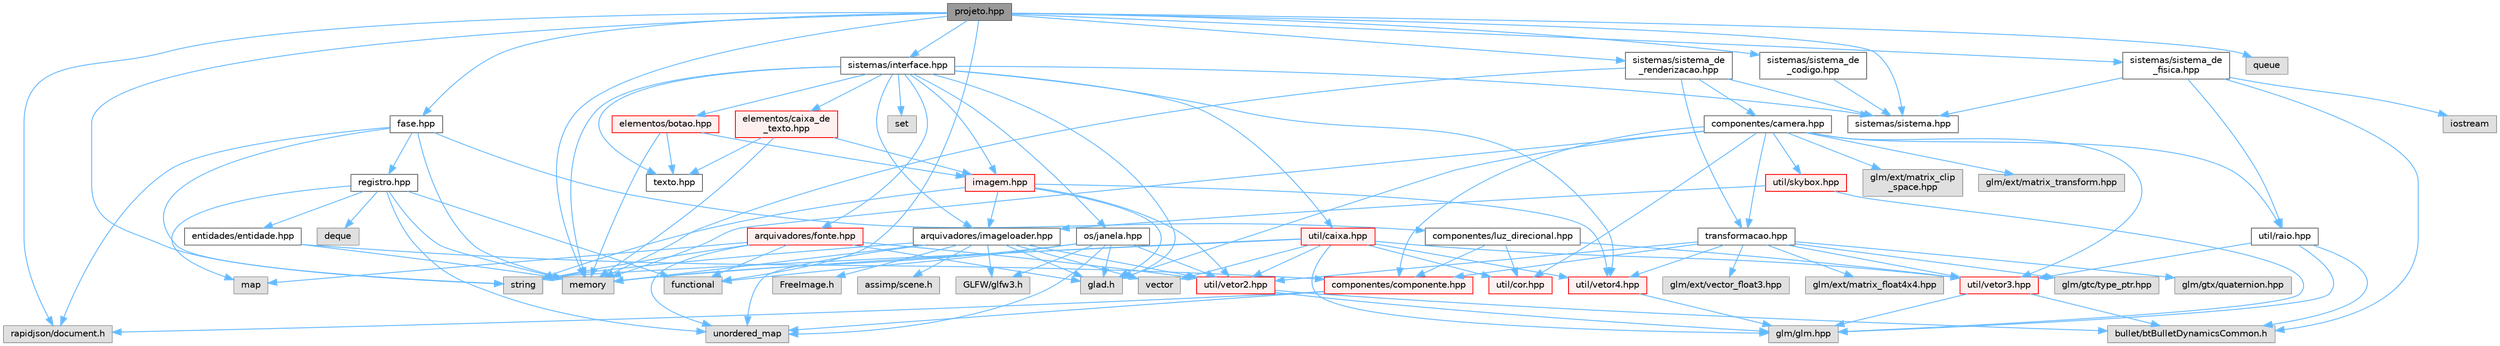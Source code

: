 digraph "projeto.hpp"
{
 // LATEX_PDF_SIZE
  bgcolor="transparent";
  edge [fontname=Helvetica,fontsize=10,labelfontname=Helvetica,labelfontsize=10];
  node [fontname=Helvetica,fontsize=10,shape=box,height=0.2,width=0.4];
  Node1 [id="Node000001",label="projeto.hpp",height=0.2,width=0.4,color="gray40", fillcolor="grey60", style="filled", fontcolor="black",tooltip="Classe projeto."];
  Node1 -> Node2 [id="edge1_Node000001_Node000002",color="steelblue1",style="solid",tooltip=" "];
  Node2 [id="Node000002",label="string",height=0.2,width=0.4,color="grey60", fillcolor="#E0E0E0", style="filled",tooltip=" "];
  Node1 -> Node3 [id="edge2_Node000001_Node000003",color="steelblue1",style="solid",tooltip=" "];
  Node3 [id="Node000003",label="queue",height=0.2,width=0.4,color="grey60", fillcolor="#E0E0E0", style="filled",tooltip=" "];
  Node1 -> Node4 [id="edge3_Node000001_Node000004",color="steelblue1",style="solid",tooltip=" "];
  Node4 [id="Node000004",label="functional",height=0.2,width=0.4,color="grey60", fillcolor="#E0E0E0", style="filled",tooltip=" "];
  Node1 -> Node5 [id="edge4_Node000001_Node000005",color="steelblue1",style="solid",tooltip=" "];
  Node5 [id="Node000005",label="rapidjson/document.h",height=0.2,width=0.4,color="grey60", fillcolor="#E0E0E0", style="filled",tooltip=" "];
  Node1 -> Node6 [id="edge5_Node000001_Node000006",color="steelblue1",style="solid",tooltip=" "];
  Node6 [id="Node000006",label="memory",height=0.2,width=0.4,color="grey60", fillcolor="#E0E0E0", style="filled",tooltip=" "];
  Node1 -> Node7 [id="edge6_Node000001_Node000007",color="steelblue1",style="solid",tooltip=" "];
  Node7 [id="Node000007",label="fase.hpp",height=0.2,width=0.4,color="grey40", fillcolor="white", style="filled",URL="$fase_8hpp_source.html",tooltip=" "];
  Node7 -> Node2 [id="edge7_Node000007_Node000002",color="steelblue1",style="solid",tooltip=" "];
  Node7 -> Node6 [id="edge8_Node000007_Node000006",color="steelblue1",style="solid",tooltip=" "];
  Node7 -> Node5 [id="edge9_Node000007_Node000005",color="steelblue1",style="solid",tooltip=" "];
  Node7 -> Node8 [id="edge10_Node000007_Node000008",color="steelblue1",style="solid",tooltip=" "];
  Node8 [id="Node000008",label="registro.hpp",height=0.2,width=0.4,color="grey40", fillcolor="white", style="filled",URL="$registro_8hpp.html",tooltip="Inclusoes e definições relacionadas à registro."];
  Node8 -> Node9 [id="edge11_Node000008_Node000009",color="steelblue1",style="solid",tooltip=" "];
  Node9 [id="Node000009",label="unordered_map",height=0.2,width=0.4,color="grey60", fillcolor="#E0E0E0", style="filled",tooltip=" "];
  Node8 -> Node10 [id="edge12_Node000008_Node000010",color="steelblue1",style="solid",tooltip=" "];
  Node10 [id="Node000010",label="map",height=0.2,width=0.4,color="grey60", fillcolor="#E0E0E0", style="filled",tooltip=" "];
  Node8 -> Node11 [id="edge13_Node000008_Node000011",color="steelblue1",style="solid",tooltip=" "];
  Node11 [id="Node000011",label="deque",height=0.2,width=0.4,color="grey60", fillcolor="#E0E0E0", style="filled",tooltip=" "];
  Node8 -> Node6 [id="edge14_Node000008_Node000006",color="steelblue1",style="solid",tooltip=" "];
  Node8 -> Node4 [id="edge15_Node000008_Node000004",color="steelblue1",style="solid",tooltip=" "];
  Node8 -> Node12 [id="edge16_Node000008_Node000012",color="steelblue1",style="solid",tooltip=" "];
  Node12 [id="Node000012",label="entidades/entidade.hpp",height=0.2,width=0.4,color="grey40", fillcolor="white", style="filled",URL="$entidade_8hpp.html",tooltip="Inclusoes e definições relacionadas à entidade/."];
  Node12 -> Node6 [id="edge17_Node000012_Node000006",color="steelblue1",style="solid",tooltip=" "];
  Node12 -> Node13 [id="edge18_Node000012_Node000013",color="steelblue1",style="solid",tooltip=" "];
  Node13 [id="Node000013",label="componentes/componente.hpp",height=0.2,width=0.4,color="red", fillcolor="#FFF0F0", style="filled",URL="$componente_8hpp.html",tooltip="Estrutura base para componetes."];
  Node13 -> Node9 [id="edge19_Node000013_Node000009",color="steelblue1",style="solid",tooltip=" "];
  Node13 -> Node5 [id="edge20_Node000013_Node000005",color="steelblue1",style="solid",tooltip=" "];
  Node7 -> Node18 [id="edge21_Node000007_Node000018",color="steelblue1",style="solid",tooltip=" "];
  Node18 [id="Node000018",label="componentes/luz_direcional.hpp",height=0.2,width=0.4,color="grey40", fillcolor="white", style="filled",URL="$luz__direcional_8hpp.html",tooltip=" "];
  Node18 -> Node13 [id="edge22_Node000018_Node000013",color="steelblue1",style="solid",tooltip=" "];
  Node18 -> Node19 [id="edge23_Node000018_Node000019",color="steelblue1",style="solid",tooltip=" "];
  Node19 [id="Node000019",label="util/vetor3.hpp",height=0.2,width=0.4,color="red", fillcolor="#FFF0F0", style="filled",URL="$vetor3_8hpp.html",tooltip=" "];
  Node19 -> Node21 [id="edge24_Node000019_Node000021",color="steelblue1",style="solid",tooltip=" "];
  Node21 [id="Node000021",label="bullet/btBulletDynamicsCommon.h",height=0.2,width=0.4,color="grey60", fillcolor="#E0E0E0", style="filled",tooltip=" "];
  Node19 -> Node22 [id="edge25_Node000019_Node000022",color="steelblue1",style="solid",tooltip=" "];
  Node22 [id="Node000022",label="glm/glm.hpp",height=0.2,width=0.4,color="grey60", fillcolor="#E0E0E0", style="filled",tooltip=" "];
  Node18 -> Node23 [id="edge26_Node000018_Node000023",color="steelblue1",style="solid",tooltip=" "];
  Node23 [id="Node000023",label="util/cor.hpp",height=0.2,width=0.4,color="red", fillcolor="#FFF0F0", style="filled",URL="$cor_8hpp.html",tooltip=" "];
  Node1 -> Node25 [id="edge27_Node000001_Node000025",color="steelblue1",style="solid",tooltip=" "];
  Node25 [id="Node000025",label="sistemas/sistema.hpp",height=0.2,width=0.4,color="grey40", fillcolor="white", style="filled",URL="$sistemas_2sistema_8hpp.html",tooltip=" "];
  Node1 -> Node26 [id="edge28_Node000001_Node000026",color="steelblue1",style="solid",tooltip=" "];
  Node26 [id="Node000026",label="sistemas/sistema_de\l_fisica.hpp",height=0.2,width=0.4,color="grey40", fillcolor="white", style="filled",URL="$sistema__de__fisica_8hpp.html",tooltip=" "];
  Node26 -> Node25 [id="edge29_Node000026_Node000025",color="steelblue1",style="solid",tooltip=" "];
  Node26 -> Node27 [id="edge30_Node000026_Node000027",color="steelblue1",style="solid",tooltip=" "];
  Node27 [id="Node000027",label="iostream",height=0.2,width=0.4,color="grey60", fillcolor="#E0E0E0", style="filled",tooltip=" "];
  Node26 -> Node28 [id="edge31_Node000026_Node000028",color="steelblue1",style="solid",tooltip=" "];
  Node28 [id="Node000028",label="util/raio.hpp",height=0.2,width=0.4,color="grey40", fillcolor="white", style="filled",URL="$raio_8hpp.html",tooltip=" "];
  Node28 -> Node22 [id="edge32_Node000028_Node000022",color="steelblue1",style="solid",tooltip=" "];
  Node28 -> Node19 [id="edge33_Node000028_Node000019",color="steelblue1",style="solid",tooltip=" "];
  Node28 -> Node21 [id="edge34_Node000028_Node000021",color="steelblue1",style="solid",tooltip=" "];
  Node26 -> Node21 [id="edge35_Node000026_Node000021",color="steelblue1",style="solid",tooltip=" "];
  Node1 -> Node29 [id="edge36_Node000001_Node000029",color="steelblue1",style="solid",tooltip=" "];
  Node29 [id="Node000029",label="sistemas/sistema_de\l_renderizacao.hpp",height=0.2,width=0.4,color="grey40", fillcolor="white", style="filled",URL="$sistema__de__renderizacao_8hpp.html",tooltip=" "];
  Node29 -> Node25 [id="edge37_Node000029_Node000025",color="steelblue1",style="solid",tooltip=" "];
  Node29 -> Node30 [id="edge38_Node000029_Node000030",color="steelblue1",style="solid",tooltip=" "];
  Node30 [id="Node000030",label="componentes/camera.hpp",height=0.2,width=0.4,color="grey40", fillcolor="white", style="filled",URL="$camera_8hpp_source.html",tooltip=" "];
  Node30 -> Node31 [id="edge39_Node000030_Node000031",color="steelblue1",style="solid",tooltip=" "];
  Node31 [id="Node000031",label="glm/ext/matrix_clip\l_space.hpp",height=0.2,width=0.4,color="grey60", fillcolor="#E0E0E0", style="filled",tooltip=" "];
  Node30 -> Node32 [id="edge40_Node000030_Node000032",color="steelblue1",style="solid",tooltip=" "];
  Node32 [id="Node000032",label="glm/ext/matrix_transform.hpp",height=0.2,width=0.4,color="grey60", fillcolor="#E0E0E0", style="filled",tooltip=" "];
  Node30 -> Node6 [id="edge41_Node000030_Node000006",color="steelblue1",style="solid",tooltip=" "];
  Node30 -> Node33 [id="edge42_Node000030_Node000033",color="steelblue1",style="solid",tooltip=" "];
  Node33 [id="Node000033",label="glad.h",height=0.2,width=0.4,color="grey60", fillcolor="#E0E0E0", style="filled",tooltip=" "];
  Node30 -> Node13 [id="edge43_Node000030_Node000013",color="steelblue1",style="solid",tooltip=" "];
  Node30 -> Node34 [id="edge44_Node000030_Node000034",color="steelblue1",style="solid",tooltip=" "];
  Node34 [id="Node000034",label="transformacao.hpp",height=0.2,width=0.4,color="grey40", fillcolor="white", style="filled",URL="$transformacao_8hpp.html",tooltip="Calcula a mtriz de modelo para um objeto 3d qualquer."];
  Node34 -> Node13 [id="edge45_Node000034_Node000013",color="steelblue1",style="solid",tooltip=" "];
  Node34 -> Node35 [id="edge46_Node000034_Node000035",color="steelblue1",style="solid",tooltip=" "];
  Node35 [id="Node000035",label="util/vetor2.hpp",height=0.2,width=0.4,color="red", fillcolor="#FFF0F0", style="filled",URL="$vetor2_8hpp.html",tooltip=" "];
  Node35 -> Node21 [id="edge47_Node000035_Node000021",color="steelblue1",style="solid",tooltip=" "];
  Node35 -> Node22 [id="edge48_Node000035_Node000022",color="steelblue1",style="solid",tooltip=" "];
  Node34 -> Node19 [id="edge49_Node000034_Node000019",color="steelblue1",style="solid",tooltip=" "];
  Node34 -> Node36 [id="edge50_Node000034_Node000036",color="steelblue1",style="solid",tooltip=" "];
  Node36 [id="Node000036",label="util/vetor4.hpp",height=0.2,width=0.4,color="red", fillcolor="#FFF0F0", style="filled",URL="$vetor4_8hpp.html",tooltip=" "];
  Node36 -> Node22 [id="edge51_Node000036_Node000022",color="steelblue1",style="solid",tooltip=" "];
  Node34 -> Node38 [id="edge52_Node000034_Node000038",color="steelblue1",style="solid",tooltip=" "];
  Node38 [id="Node000038",label="glm/ext/vector_float3.hpp",height=0.2,width=0.4,color="grey60", fillcolor="#E0E0E0", style="filled",tooltip=" "];
  Node34 -> Node39 [id="edge53_Node000034_Node000039",color="steelblue1",style="solid",tooltip=" "];
  Node39 [id="Node000039",label="glm/ext/matrix_float4x4.hpp",height=0.2,width=0.4,color="grey60", fillcolor="#E0E0E0", style="filled",tooltip=" "];
  Node34 -> Node40 [id="edge54_Node000034_Node000040",color="steelblue1",style="solid",tooltip=" "];
  Node40 [id="Node000040",label="glm/gtc/type_ptr.hpp",height=0.2,width=0.4,color="grey60", fillcolor="#E0E0E0", style="filled",tooltip=" "];
  Node34 -> Node41 [id="edge55_Node000034_Node000041",color="steelblue1",style="solid",tooltip=" "];
  Node41 [id="Node000041",label="glm/gtx/quaternion.hpp",height=0.2,width=0.4,color="grey60", fillcolor="#E0E0E0", style="filled",tooltip=" "];
  Node30 -> Node42 [id="edge56_Node000030_Node000042",color="steelblue1",style="solid",tooltip=" "];
  Node42 [id="Node000042",label="util/skybox.hpp",height=0.2,width=0.4,color="red", fillcolor="#FFF0F0", style="filled",URL="$skybox_8hpp.html",tooltip=" "];
  Node42 -> Node48 [id="edge57_Node000042_Node000048",color="steelblue1",style="solid",tooltip=" "];
  Node48 [id="Node000048",label="arquivadores/imageloader.hpp",height=0.2,width=0.4,color="grey40", fillcolor="white", style="filled",URL="$imageloader_8hpp.html",tooltip=" "];
  Node48 -> Node33 [id="edge58_Node000048_Node000033",color="steelblue1",style="solid",tooltip=" "];
  Node48 -> Node49 [id="edge59_Node000048_Node000049",color="steelblue1",style="solid",tooltip=" "];
  Node49 [id="Node000049",label="GLFW/glfw3.h",height=0.2,width=0.4,color="grey60", fillcolor="#E0E0E0", style="filled",tooltip=" "];
  Node48 -> Node2 [id="edge60_Node000048_Node000002",color="steelblue1",style="solid",tooltip=" "];
  Node48 -> Node9 [id="edge61_Node000048_Node000009",color="steelblue1",style="solid",tooltip=" "];
  Node48 -> Node50 [id="edge62_Node000048_Node000050",color="steelblue1",style="solid",tooltip=" "];
  Node50 [id="Node000050",label="FreeImage.h",height=0.2,width=0.4,color="grey60", fillcolor="#E0E0E0", style="filled",tooltip=" "];
  Node48 -> Node51 [id="edge63_Node000048_Node000051",color="steelblue1",style="solid",tooltip=" "];
  Node51 [id="Node000051",label="assimp/scene.h",height=0.2,width=0.4,color="grey60", fillcolor="#E0E0E0", style="filled",tooltip=" "];
  Node48 -> Node46 [id="edge64_Node000048_Node000046",color="steelblue1",style="solid",tooltip=" "];
  Node46 [id="Node000046",label="vector",height=0.2,width=0.4,color="grey60", fillcolor="#E0E0E0", style="filled",tooltip=" "];
  Node48 -> Node6 [id="edge65_Node000048_Node000006",color="steelblue1",style="solid",tooltip=" "];
  Node48 -> Node35 [id="edge66_Node000048_Node000035",color="steelblue1",style="solid",tooltip=" "];
  Node42 -> Node22 [id="edge67_Node000042_Node000022",color="steelblue1",style="solid",tooltip=" "];
  Node30 -> Node19 [id="edge68_Node000030_Node000019",color="steelblue1",style="solid",tooltip=" "];
  Node30 -> Node23 [id="edge69_Node000030_Node000023",color="steelblue1",style="solid",tooltip=" "];
  Node30 -> Node28 [id="edge70_Node000030_Node000028",color="steelblue1",style="solid",tooltip=" "];
  Node29 -> Node34 [id="edge71_Node000029_Node000034",color="steelblue1",style="solid",tooltip=" "];
  Node29 -> Node6 [id="edge72_Node000029_Node000006",color="steelblue1",style="solid",tooltip=" "];
  Node1 -> Node58 [id="edge73_Node000001_Node000058",color="steelblue1",style="solid",tooltip=" "];
  Node58 [id="Node000058",label="sistemas/sistema_de\l_codigo.hpp",height=0.2,width=0.4,color="grey40", fillcolor="white", style="filled",URL="$sistema__de__codigo_8hpp.html",tooltip=" "];
  Node58 -> Node25 [id="edge74_Node000058_Node000025",color="steelblue1",style="solid",tooltip=" "];
  Node1 -> Node59 [id="edge75_Node000001_Node000059",color="steelblue1",style="solid",tooltip=" "];
  Node59 [id="Node000059",label="sistemas/interface.hpp",height=0.2,width=0.4,color="grey40", fillcolor="white", style="filled",URL="$interface_8hpp_source.html",tooltip=" "];
  Node59 -> Node33 [id="edge76_Node000059_Node000033",color="steelblue1",style="solid",tooltip=" "];
  Node59 -> Node6 [id="edge77_Node000059_Node000006",color="steelblue1",style="solid",tooltip=" "];
  Node59 -> Node60 [id="edge78_Node000059_Node000060",color="steelblue1",style="solid",tooltip=" "];
  Node60 [id="Node000060",label="set",height=0.2,width=0.4,color="grey60", fillcolor="#E0E0E0", style="filled",tooltip=" "];
  Node59 -> Node25 [id="edge79_Node000059_Node000025",color="steelblue1",style="solid",tooltip=" "];
  Node59 -> Node48 [id="edge80_Node000059_Node000048",color="steelblue1",style="solid",tooltip=" "];
  Node59 -> Node61 [id="edge81_Node000059_Node000061",color="steelblue1",style="solid",tooltip=" "];
  Node61 [id="Node000061",label="arquivadores/fonte.hpp",height=0.2,width=0.4,color="red", fillcolor="#FFF0F0", style="filled",URL="$fonte_8hpp.html",tooltip=" "];
  Node61 -> Node33 [id="edge82_Node000061_Node000033",color="steelblue1",style="solid",tooltip=" "];
  Node61 -> Node2 [id="edge83_Node000061_Node000002",color="steelblue1",style="solid",tooltip=" "];
  Node61 -> Node10 [id="edge84_Node000061_Node000010",color="steelblue1",style="solid",tooltip=" "];
  Node61 -> Node9 [id="edge85_Node000061_Node000009",color="steelblue1",style="solid",tooltip=" "];
  Node61 -> Node35 [id="edge86_Node000061_Node000035",color="steelblue1",style="solid",tooltip=" "];
  Node61 -> Node4 [id="edge87_Node000061_Node000004",color="steelblue1",style="solid",tooltip=" "];
  Node59 -> Node63 [id="edge88_Node000059_Node000063",color="steelblue1",style="solid",tooltip=" "];
  Node63 [id="Node000063",label="util/caixa.hpp",height=0.2,width=0.4,color="red", fillcolor="#FFF0F0", style="filled",URL="$caixa_8hpp.html",tooltip=" "];
  Node63 -> Node2 [id="edge89_Node000063_Node000002",color="steelblue1",style="solid",tooltip=" "];
  Node63 -> Node6 [id="edge90_Node000063_Node000006",color="steelblue1",style="solid",tooltip=" "];
  Node63 -> Node46 [id="edge91_Node000063_Node000046",color="steelblue1",style="solid",tooltip=" "];
  Node63 -> Node35 [id="edge92_Node000063_Node000035",color="steelblue1",style="solid",tooltip=" "];
  Node63 -> Node19 [id="edge93_Node000063_Node000019",color="steelblue1",style="solid",tooltip=" "];
  Node63 -> Node23 [id="edge94_Node000063_Node000023",color="steelblue1",style="solid",tooltip=" "];
  Node63 -> Node36 [id="edge95_Node000063_Node000036",color="steelblue1",style="solid",tooltip=" "];
  Node63 -> Node22 [id="edge96_Node000063_Node000022",color="steelblue1",style="solid",tooltip=" "];
  Node59 -> Node65 [id="edge97_Node000059_Node000065",color="steelblue1",style="solid",tooltip=" "];
  Node65 [id="Node000065",label="elementos/botao.hpp",height=0.2,width=0.4,color="red", fillcolor="#FFF0F0", style="filled",URL="$botao_8hpp.html",tooltip=" "];
  Node65 -> Node66 [id="edge98_Node000065_Node000066",color="steelblue1",style="solid",tooltip=" "];
  Node66 [id="Node000066",label="imagem.hpp",height=0.2,width=0.4,color="red", fillcolor="#FFF0F0", style="filled",URL="$imagem_8hpp.html",tooltip=" "];
  Node66 -> Node33 [id="edge99_Node000066_Node000033",color="steelblue1",style="solid",tooltip=" "];
  Node66 -> Node2 [id="edge100_Node000066_Node000002",color="steelblue1",style="solid",tooltip=" "];
  Node66 -> Node35 [id="edge101_Node000066_Node000035",color="steelblue1",style="solid",tooltip=" "];
  Node66 -> Node36 [id="edge102_Node000066_Node000036",color="steelblue1",style="solid",tooltip=" "];
  Node66 -> Node48 [id="edge103_Node000066_Node000048",color="steelblue1",style="solid",tooltip=" "];
  Node65 -> Node68 [id="edge104_Node000065_Node000068",color="steelblue1",style="solid",tooltip=" "];
  Node68 [id="Node000068",label="texto.hpp",height=0.2,width=0.4,color="grey40", fillcolor="white", style="filled",URL="$texto_8hpp.html",tooltip=" "];
  Node65 -> Node6 [id="edge105_Node000065_Node000006",color="steelblue1",style="solid",tooltip=" "];
  Node59 -> Node69 [id="edge106_Node000059_Node000069",color="steelblue1",style="solid",tooltip=" "];
  Node69 [id="Node000069",label="elementos/caixa_de\l_texto.hpp",height=0.2,width=0.4,color="red", fillcolor="#FFF0F0", style="filled",URL="$caixa__de__texto_8hpp.html",tooltip=" "];
  Node69 -> Node66 [id="edge107_Node000069_Node000066",color="steelblue1",style="solid",tooltip=" "];
  Node69 -> Node68 [id="edge108_Node000069_Node000068",color="steelblue1",style="solid",tooltip=" "];
  Node69 -> Node6 [id="edge109_Node000069_Node000006",color="steelblue1",style="solid",tooltip=" "];
  Node59 -> Node66 [id="edge110_Node000059_Node000066",color="steelblue1",style="solid",tooltip=" "];
  Node59 -> Node68 [id="edge111_Node000059_Node000068",color="steelblue1",style="solid",tooltip=" "];
  Node59 -> Node36 [id="edge112_Node000059_Node000036",color="steelblue1",style="solid",tooltip=" "];
  Node59 -> Node71 [id="edge113_Node000059_Node000071",color="steelblue1",style="solid",tooltip=" "];
  Node71 [id="Node000071",label="os/janela.hpp",height=0.2,width=0.4,color="grey40", fillcolor="white", style="filled",URL="$janela_8hpp_source.html",tooltip=" "];
  Node71 -> Node4 [id="edge114_Node000071_Node000004",color="steelblue1",style="solid",tooltip=" "];
  Node71 -> Node6 [id="edge115_Node000071_Node000006",color="steelblue1",style="solid",tooltip=" "];
  Node71 -> Node9 [id="edge116_Node000071_Node000009",color="steelblue1",style="solid",tooltip=" "];
  Node71 -> Node33 [id="edge117_Node000071_Node000033",color="steelblue1",style="solid",tooltip=" "];
  Node71 -> Node49 [id="edge118_Node000071_Node000049",color="steelblue1",style="solid",tooltip=" "];
  Node71 -> Node35 [id="edge119_Node000071_Node000035",color="steelblue1",style="solid",tooltip=" "];
}

